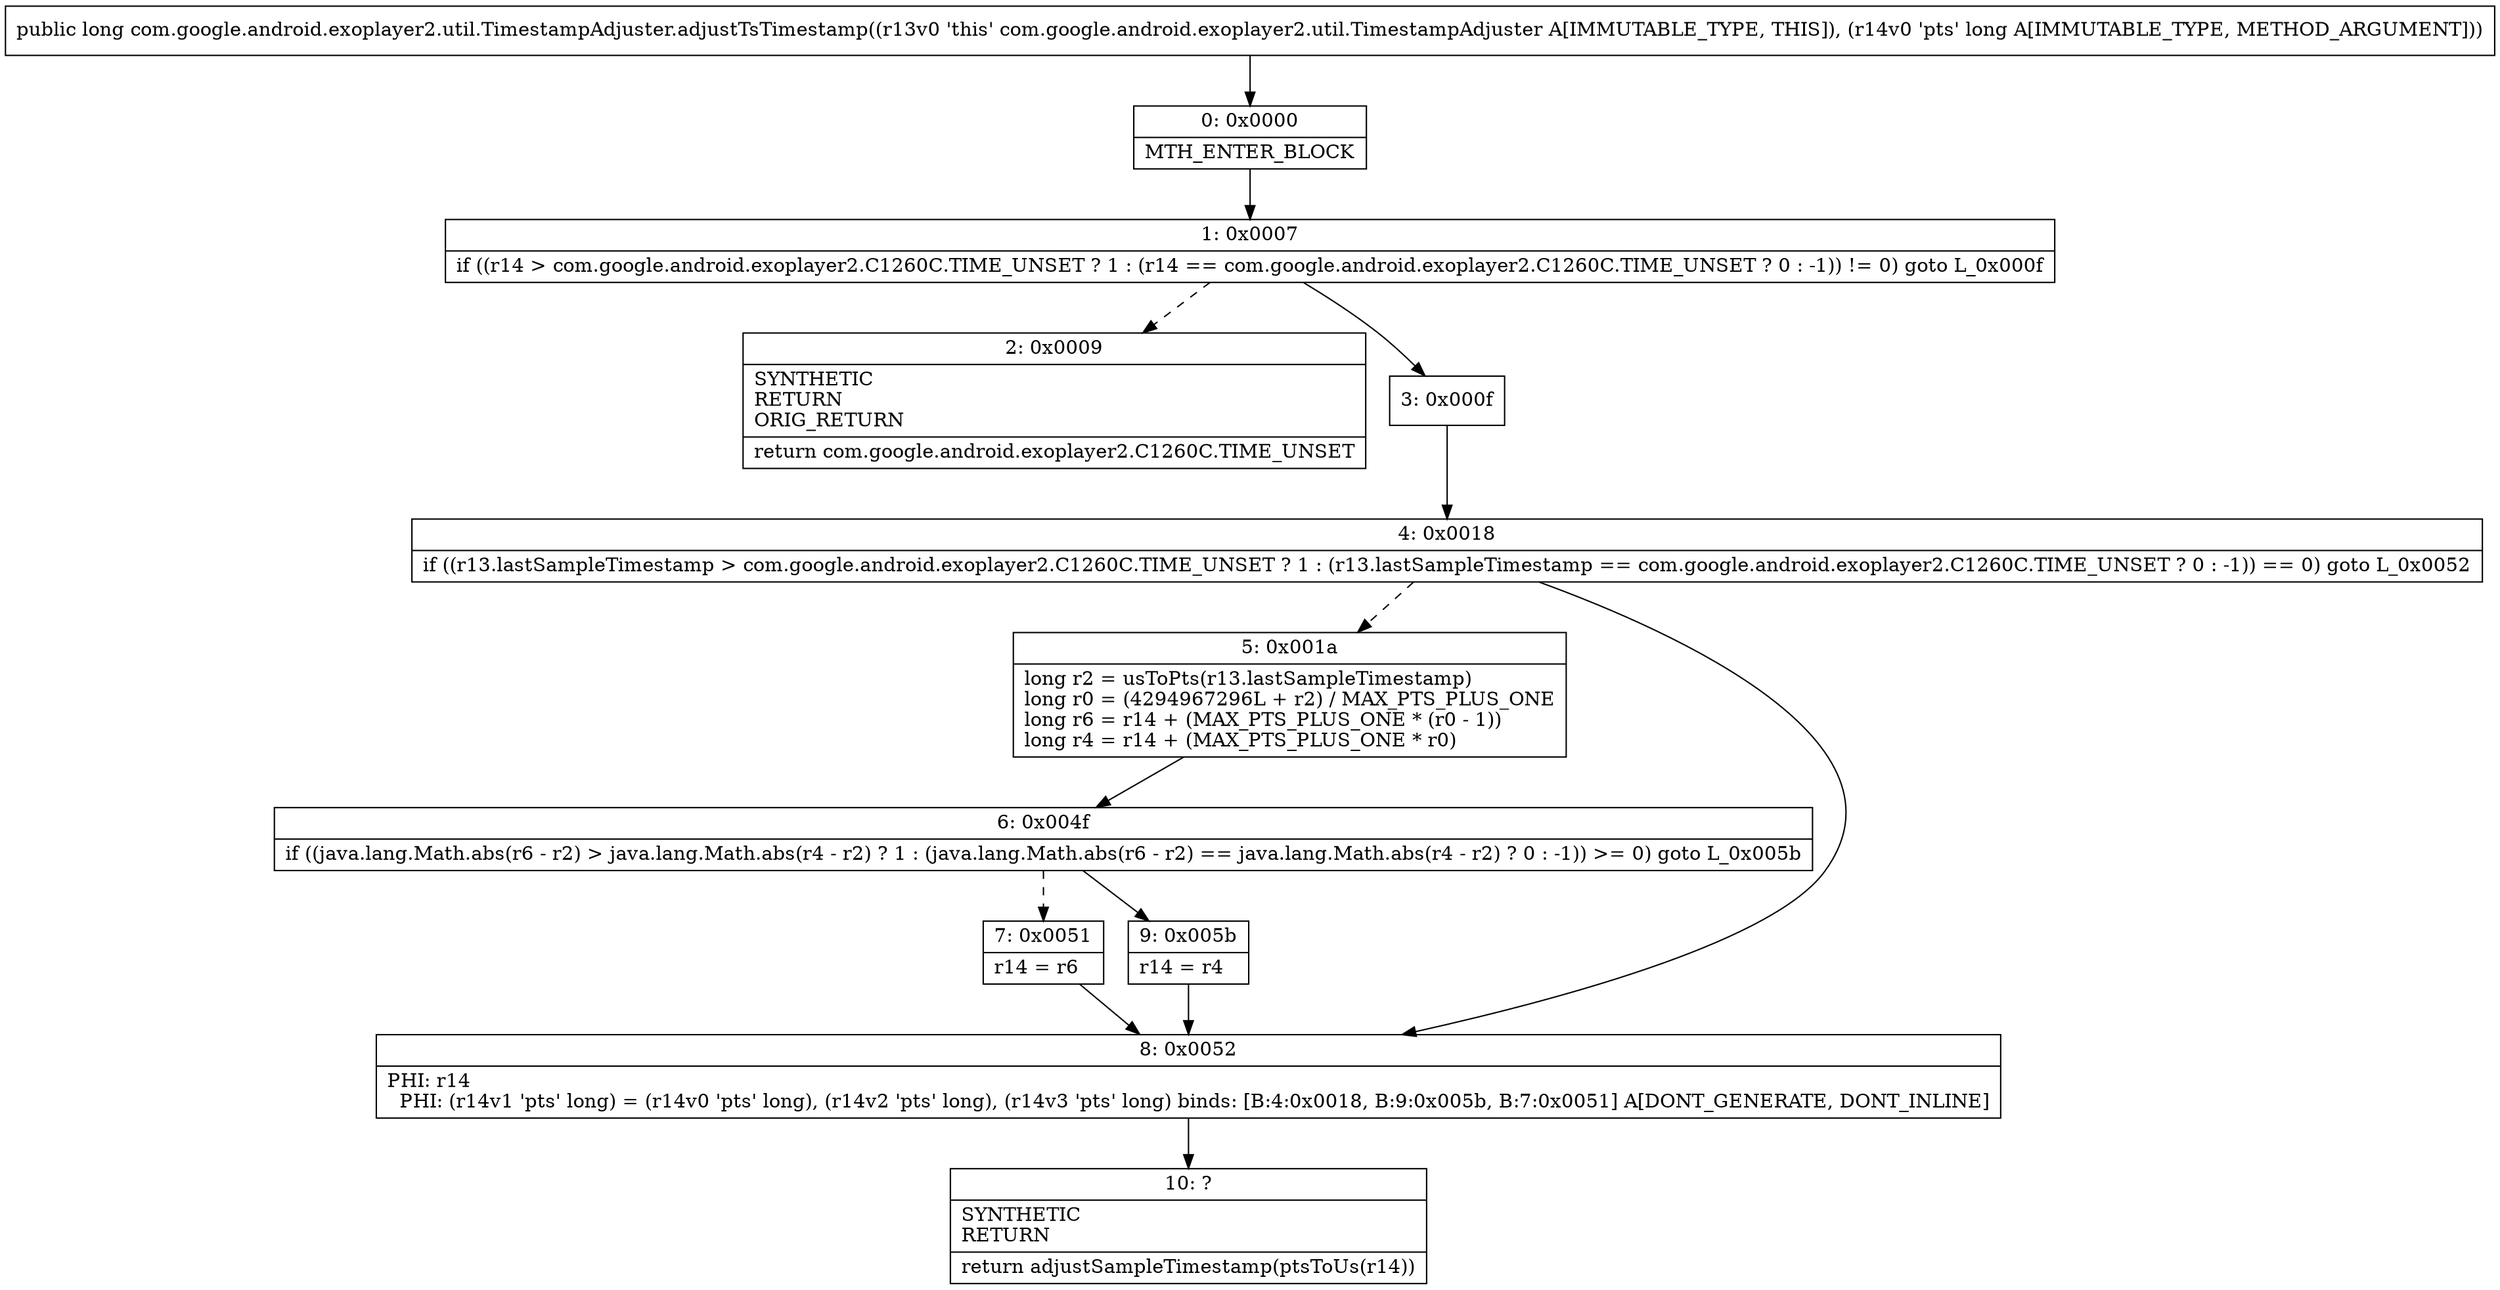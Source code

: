digraph "CFG forcom.google.android.exoplayer2.util.TimestampAdjuster.adjustTsTimestamp(J)J" {
Node_0 [shape=record,label="{0\:\ 0x0000|MTH_ENTER_BLOCK\l}"];
Node_1 [shape=record,label="{1\:\ 0x0007|if ((r14 \> com.google.android.exoplayer2.C1260C.TIME_UNSET ? 1 : (r14 == com.google.android.exoplayer2.C1260C.TIME_UNSET ? 0 : \-1)) != 0) goto L_0x000f\l}"];
Node_2 [shape=record,label="{2\:\ 0x0009|SYNTHETIC\lRETURN\lORIG_RETURN\l|return com.google.android.exoplayer2.C1260C.TIME_UNSET\l}"];
Node_3 [shape=record,label="{3\:\ 0x000f}"];
Node_4 [shape=record,label="{4\:\ 0x0018|if ((r13.lastSampleTimestamp \> com.google.android.exoplayer2.C1260C.TIME_UNSET ? 1 : (r13.lastSampleTimestamp == com.google.android.exoplayer2.C1260C.TIME_UNSET ? 0 : \-1)) == 0) goto L_0x0052\l}"];
Node_5 [shape=record,label="{5\:\ 0x001a|long r2 = usToPts(r13.lastSampleTimestamp)\llong r0 = (4294967296L + r2) \/ MAX_PTS_PLUS_ONE\llong r6 = r14 + (MAX_PTS_PLUS_ONE * (r0 \- 1))\llong r4 = r14 + (MAX_PTS_PLUS_ONE * r0)\l}"];
Node_6 [shape=record,label="{6\:\ 0x004f|if ((java.lang.Math.abs(r6 \- r2) \> java.lang.Math.abs(r4 \- r2) ? 1 : (java.lang.Math.abs(r6 \- r2) == java.lang.Math.abs(r4 \- r2) ? 0 : \-1)) \>= 0) goto L_0x005b\l}"];
Node_7 [shape=record,label="{7\:\ 0x0051|r14 = r6\l}"];
Node_8 [shape=record,label="{8\:\ 0x0052|PHI: r14 \l  PHI: (r14v1 'pts' long) = (r14v0 'pts' long), (r14v2 'pts' long), (r14v3 'pts' long) binds: [B:4:0x0018, B:9:0x005b, B:7:0x0051] A[DONT_GENERATE, DONT_INLINE]\l}"];
Node_9 [shape=record,label="{9\:\ 0x005b|r14 = r4\l}"];
Node_10 [shape=record,label="{10\:\ ?|SYNTHETIC\lRETURN\l|return adjustSampleTimestamp(ptsToUs(r14))\l}"];
MethodNode[shape=record,label="{public long com.google.android.exoplayer2.util.TimestampAdjuster.adjustTsTimestamp((r13v0 'this' com.google.android.exoplayer2.util.TimestampAdjuster A[IMMUTABLE_TYPE, THIS]), (r14v0 'pts' long A[IMMUTABLE_TYPE, METHOD_ARGUMENT])) }"];
MethodNode -> Node_0;
Node_0 -> Node_1;
Node_1 -> Node_2[style=dashed];
Node_1 -> Node_3;
Node_3 -> Node_4;
Node_4 -> Node_5[style=dashed];
Node_4 -> Node_8;
Node_5 -> Node_6;
Node_6 -> Node_7[style=dashed];
Node_6 -> Node_9;
Node_7 -> Node_8;
Node_8 -> Node_10;
Node_9 -> Node_8;
}

